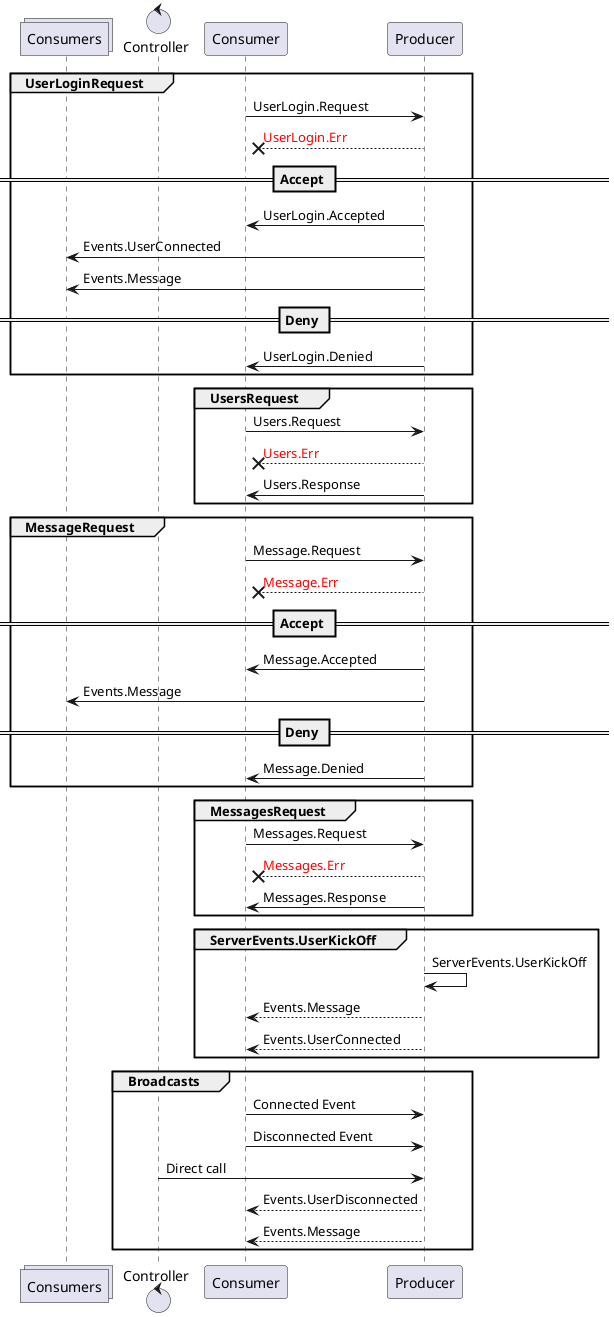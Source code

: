 @startuml

    collections Consumers as Consumers
    control Controller as Controller
    
    group UserLoginRequest
        Consumer -> Producer: UserLogin.Request
        Producer -->x Consumer: <font color=red>UserLogin.Err    
        == Accept ==
            Producer -> Consumer: UserLogin.Accepted    
            Producer -> Consumers: Events.UserConnected
            Producer -> Consumers: Events.Message
        == Deny ==
            Producer -> Consumer: UserLogin.Denied    
    end

    group UsersRequest
        Consumer -> Producer: Users.Request
        Producer -->x Consumer: <font color=red>Users.Err    
        Producer -> Consumer: Users.Response
    end

    group MessageRequest
        Consumer -> Producer: Message.Request
        Producer -->x Consumer: <font color=red>Message.Err    
        == Accept ==
            Producer -> Consumer: Message.Accepted    
            Producer -> Consumers: Events.Message
        == Deny ==
            Producer -> Consumer: Message.Denied    
    end

    group MessagesRequest
        Consumer -> Producer: Messages.Request
        Producer -->x Consumer: <font color=red>Messages.Err    
        Producer -> Consumer: Messages.Response
    end

    group ServerEvents.UserKickOff
        Producer -> Producer: ServerEvents.UserKickOff    
        Producer --> Consumer: Events.Message
        Producer --> Consumer: Events.UserConnected
    end

    group Broadcasts
        Consumer -> Producer: Connected Event
        Consumer -> Producer: Disconnected Event
        Controller -> Producer: Direct call    
        Producer --> Consumer: Events.UserDisconnected
        Producer --> Consumer: Events.Message
    end

@enduml